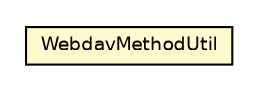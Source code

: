 #!/usr/local/bin/dot
#
# Class diagram 
# Generated by UmlGraph version 4.6 (http://www.spinellis.gr/sw/umlgraph)
#

digraph G {
	edge [fontname="Helvetica",fontsize=10,labelfontname="Helvetica",labelfontsize=10];
	node [fontname="Helvetica",fontsize=10,shape=plaintext];
	// org.apache.maven.archiva.webdav.util.WebdavMethodUtil
	c159000 [label=<<table border="0" cellborder="1" cellspacing="0" cellpadding="2" port="p" bgcolor="lemonChiffon" href="./WebdavMethodUtil.html">
		<tr><td><table border="0" cellspacing="0" cellpadding="1">
			<tr><td> WebdavMethodUtil </td></tr>
		</table></td></tr>
		</table>>, fontname="Helvetica", fontcolor="black", fontsize=9.0];
}

